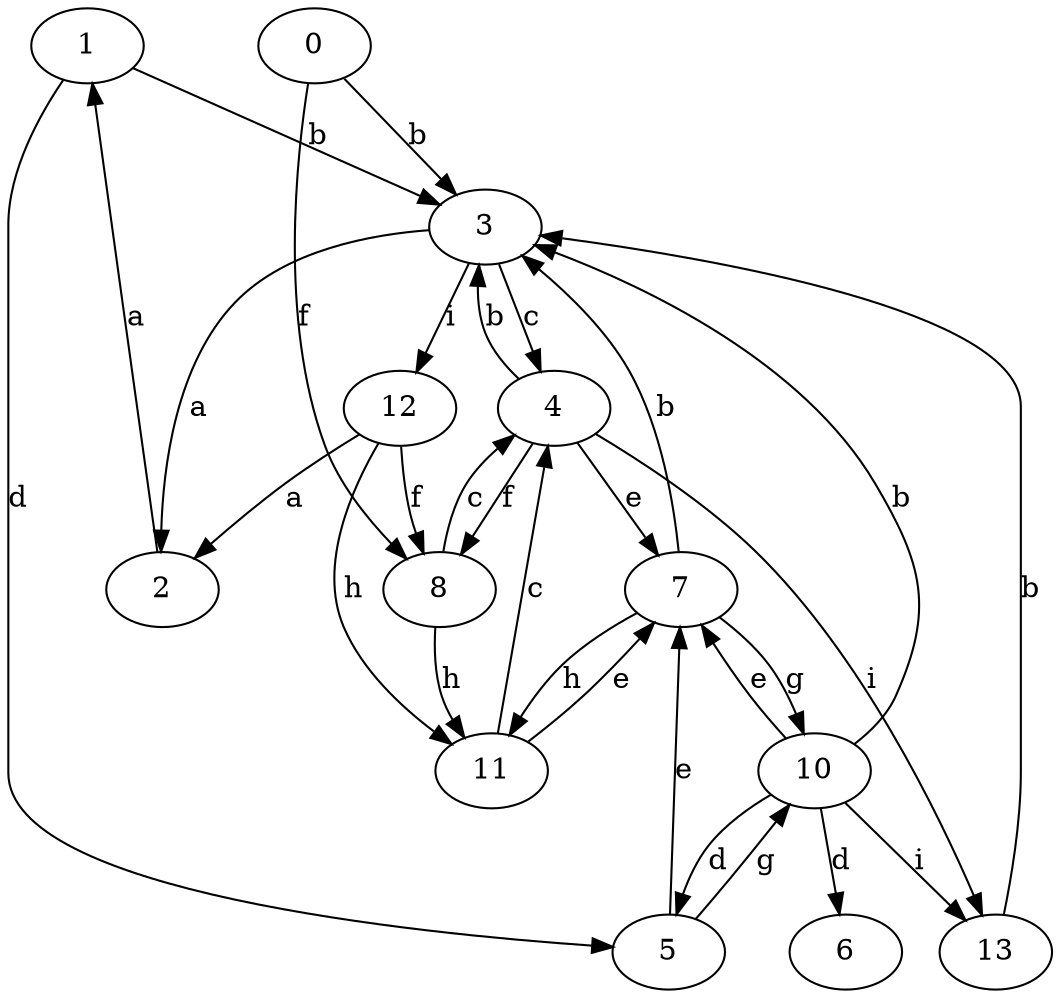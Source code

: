 strict digraph  {
1;
2;
3;
4;
0;
5;
6;
7;
8;
10;
11;
12;
13;
1 -> 3  [label=b];
1 -> 5  [label=d];
2 -> 1  [label=a];
3 -> 2  [label=a];
3 -> 4  [label=c];
3 -> 12  [label=i];
4 -> 3  [label=b];
4 -> 7  [label=e];
4 -> 8  [label=f];
4 -> 13  [label=i];
0 -> 3  [label=b];
0 -> 8  [label=f];
5 -> 7  [label=e];
5 -> 10  [label=g];
7 -> 3  [label=b];
7 -> 10  [label=g];
7 -> 11  [label=h];
8 -> 4  [label=c];
8 -> 11  [label=h];
10 -> 3  [label=b];
10 -> 5  [label=d];
10 -> 6  [label=d];
10 -> 7  [label=e];
10 -> 13  [label=i];
11 -> 4  [label=c];
11 -> 7  [label=e];
12 -> 2  [label=a];
12 -> 8  [label=f];
12 -> 11  [label=h];
13 -> 3  [label=b];
}
